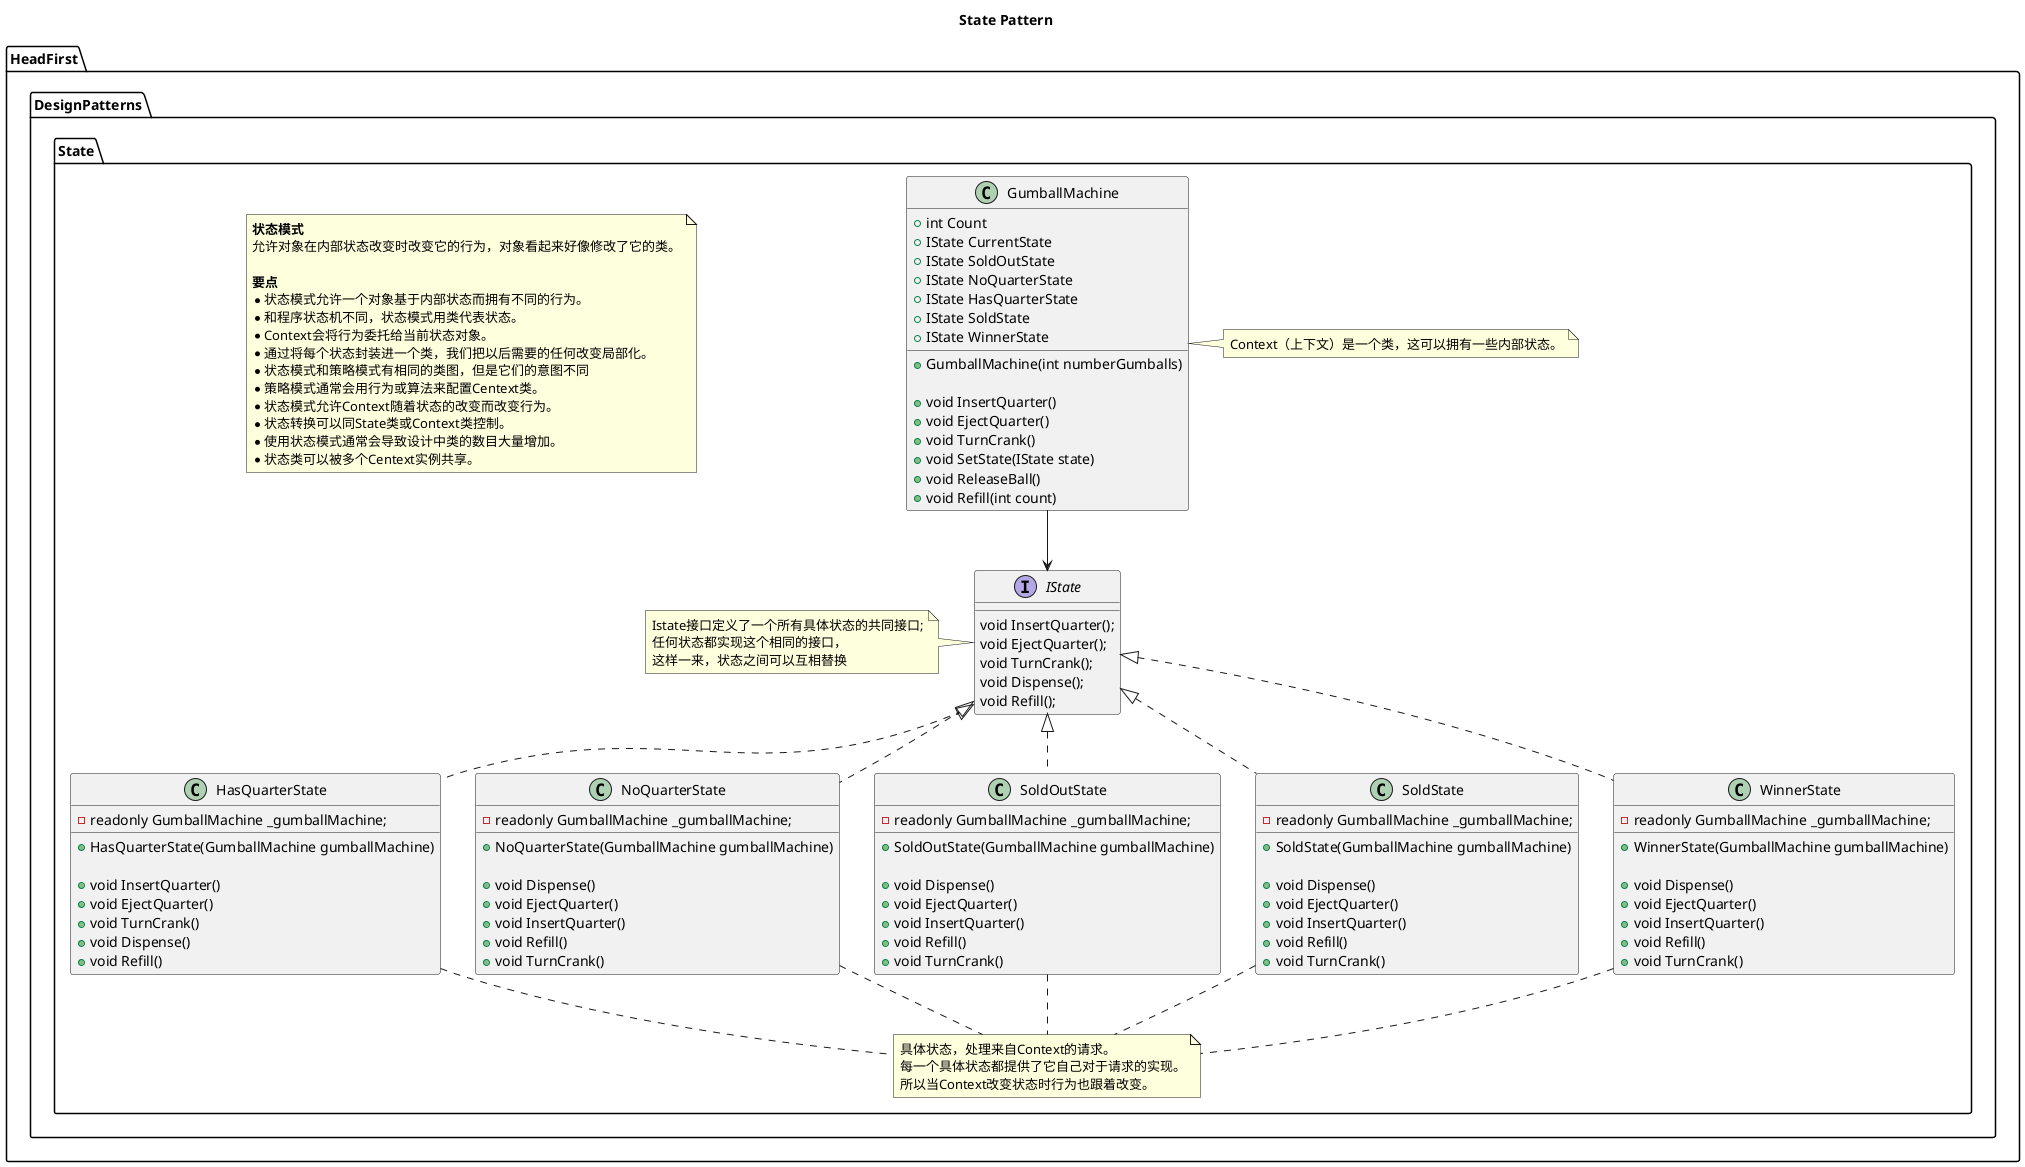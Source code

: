 @startuml
title State Pattern
namespace HeadFirst.DesignPatterns.State{
    note as StatePatternDefind
    <b>状态模式</b>
    允许对象在内部状态改变时改变它的行为，对象看起来好像修改了它的类。
    
    <b>要点</b>
    *状态模式允许一个对象基于内部状态而拥有不同的行为。
    *和程序状态机不同，状态模式用类代表状态。
    *Context会将行为委托给当前状态对象。
    *通过将每个状态封装进一个类，我们把以后需要的任何改变局部化。
    *状态模式和策略模式有相同的类图，但是它们的意图不同
    *策略模式通常会用行为或算法来配置Centext类。
    *状态模式允许Context随着状态的改变而改变行为。
    *状态转换可以同State类或Context类控制。
    *使用状态模式通常会导致设计中类的数目大量增加。
    *状态类可以被多个Centext实例共享。
    end note
    GumballMachine --> IState
    HasQuarterState .up.|> IState
    NoQuarterState .up.|> IState
    SoldOutState .up.|> IState
    SoldState .up.|> IState
    WinnerState .up.|> IState

    class GumballMachine
    {
        + int Count
        + IState CurrentState
        + IState SoldOutState
        + IState NoQuarterState
        + IState HasQuarterState
        + IState SoldState
        + IState WinnerState

        + GumballMachine(int numberGumballs)

        + void InsertQuarter()
        + void EjectQuarter()
        + void TurnCrank()
        + void SetState(IState state)
        + void ReleaseBall()
        + void Refill(int count)
    }

    note as GumballMachineNote
    Context（上下文）是一个类，这可以拥有一些内部状态。
    end note
    GumballMachineNote .left. GumballMachine

    interface IState
    {
        void InsertQuarter();
        void EjectQuarter();
        void TurnCrank();
        void Dispense();
        void Refill();
    }

    note as IStateNote
    Istate接口定义了一个所有具体状态的共同接口;
    任何状态都实现这个相同的接口，
    这样一来，状态之间可以互相替换
    end note
    IStateNote .right. IState
    class HasQuarterState
    {
        - readonly GumballMachine _gumballMachine;

        + HasQuarterState(GumballMachine gumballMachine)

        + void InsertQuarter()
        + void EjectQuarter()
        + void TurnCrank()
        + void Dispense()
        + void Refill()
    }

    class NoQuarterState
    {
        - readonly GumballMachine _gumballMachine;

        + NoQuarterState(GumballMachine gumballMachine)

        + void Dispense()
        + void EjectQuarter()
        + void InsertQuarter()
        + void Refill()
        + void TurnCrank()
    }

    class SoldOutState
    {
        - readonly GumballMachine _gumballMachine;

        + SoldOutState(GumballMachine gumballMachine)

        + void Dispense()
        + void EjectQuarter()
        + void InsertQuarter()
        + void Refill()
        + void TurnCrank()
    }

    class SoldState
    {
        - readonly GumballMachine _gumballMachine;

        + SoldState(GumballMachine gumballMachine)

        + void Dispense()
        + void EjectQuarter()
        + void InsertQuarter()
        + void Refill()
        + void TurnCrank()
    }

    class WinnerState
    {
        - readonly GumballMachine _gumballMachine;

        + WinnerState(GumballMachine gumballMachine)

        + void Dispense()
        + void EjectQuarter()
        + void InsertQuarter()
        + void Refill()
        + void TurnCrank()
    }
    note as StatesNote
    具体状态，处理来自Context的请求。
    每一个具体状态都提供了它自己对于请求的实现。
    所以当Context改变状态时行为也跟着改变。
    end note
    HasQuarterState .. StatesNote
    NoQuarterState .. StatesNote
    SoldOutState .. StatesNote
    SoldState .. StatesNote
    WinnerState .. StatesNote
}
@enduml